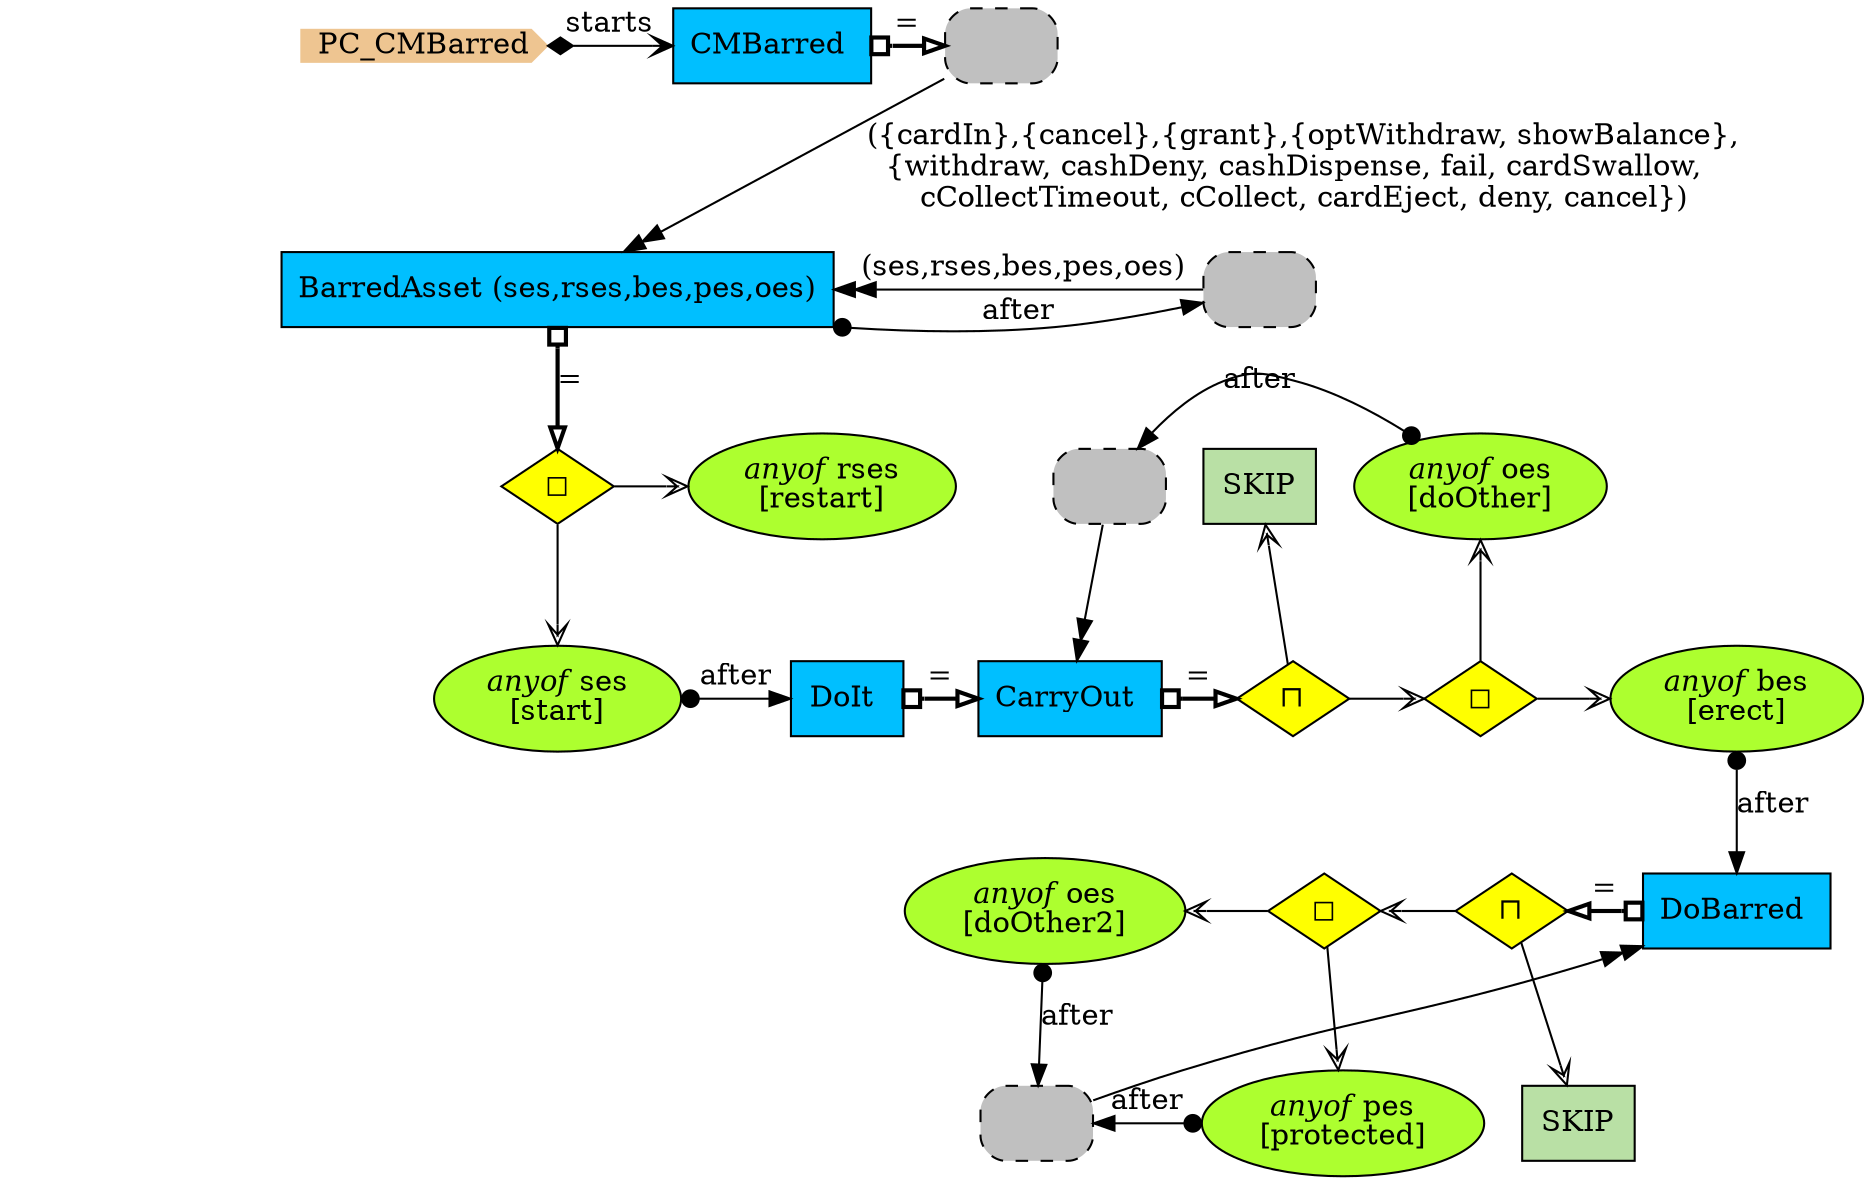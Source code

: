 digraph {
StartN_ [shape = cds,color=burlywood2,style=filled,height=.2,width=.2, label =PC_CMBarred];
RefBarredAsset2 [shape=rectangle,fillcolor=gray,style="rounded,filled,dashed",label=" "];
refDoBarred [shape=rectangle,fillcolor=gray,style="rounded,filled,dashed",label=" "];
protected [shape=ellipse,fillcolor=greenyellow,style = filled,label=<<I>anyof</I> pes<br/>[protected]>];
doOther2 [shape=ellipse,fillcolor=greenyellow,style = filled,label=<<I>anyof</I> oes<br/>[doOther2]>];
SKIP2 [shape=box,fillcolor="#B9E0A5",style = filled,label="SKIP"];
OpDoBarred2 [shape=diamond,fillcolor=yellow,style = filled,label="◻︎"];
OpDoBarred [shape=diamond,fillcolor=yellow,style = filled,label="⊓"];
DoBarred [shape=box,fillcolor=deepskyblue,style = filled,label="DoBarred "];
RefCarryOut [shape=rectangle,fillcolor=gray,style="rounded,filled,dashed",label=" "];
erect [shape=ellipse,fillcolor=greenyellow,style = filled,label=<<I>anyof</I> bes<br/>[erect]>];
doOther [shape=ellipse,fillcolor=greenyellow,style = filled,label=<<I>anyof</I> oes<br/>[doOther]>];
SKIP [shape=box,fillcolor="#B9E0A5",style = filled,label="SKIP"];
OpCarryOut2 [shape=diamond,fillcolor=yellow,style = filled,label="◻︎"];
CarryOut [shape=box,fillcolor=deepskyblue,style = filled,label="CarryOut "];
DoIt [shape=box,fillcolor=deepskyblue,style = filled,label="DoIt "];
OpCarryOut [shape=diamond,fillcolor=yellow,style = filled,label="⊓"];
restart [shape=ellipse,fillcolor=greenyellow,style = filled,label=<<I>anyof</I> rses<br/>[restart]>];
OpBarredAsset [shape=diamond,fillcolor=yellow,style = filled,label="◻︎"];
BarredAsset [shape=box,fillcolor=deepskyblue,style = filled,label="BarredAsset (ses,rses,bes,pes,oes)"];
start [shape=ellipse,fillcolor=greenyellow,style = filled,label=<<I>anyof</I> ses<br/>[start]>];
CMBarred [shape=box,fillcolor=deepskyblue,style = filled,label="CMBarred "];
RefBarredAsset [shape=rectangle,fillcolor=gray,style="rounded,filled,dashed",label=" "];

{rank=min;SStartN_,StartN_,CMBarred,RefBarredAsset}
{rank=same;start,DoIt}
{rank=same;doOther,RefCarryOut}
{rank=same;DoBarred,OpDoBarred,OpDoBarred2,doOther2}
{rank=same;restart,OpBarredAsset,SKIP,doOther}
{rank=same;CarryOut,OpCarryOut,DoIt,OpCarryOut2,erect}
{rank=same;refDoBarred,protected}
{rank=same;RefBarredAsset2,BarredAsset}

RefBarredAsset2->BarredAsset[arrowhead="normalnormal",label=" (ses,rses,bes,pes,oes)"];
refDoBarred->protected[arrowhead=dot,dir=both,label="after"];
doOther2->refDoBarred[arrowtail=dot,dir=both,label="after"];
refDoBarred->DoBarred[arrowhead="normalnormal",label=" "];
OpDoBarred2->protected[arrowhead="vee",fillcolor=white];
doOther2->OpDoBarred2[arrowtail="vee",fillcolor=white,dir=back];
OpDoBarred->SKIP2[arrowhead="vee",fillcolor=white];
OpDoBarred2->OpDoBarred[arrowtail="vee",fillcolor=white,dir=back];
erect->DoBarred[arrowtail=dot,dir=both,label="after"];
RefCarryOut->doOther[arrowhead=dot,dir=both,label="after"];
RefCarryOut->CarryOut[arrowhead="normalnormal",label=" "];
OpCarryOut2->erect[arrowhead="vee",fillcolor=white];
OpCarryOut2->doOther[arrowhead="vee",fillcolor=white];
OpCarryOut->SKIP[arrowhead="vee",fillcolor=white];
OpCarryOut->OpCarryOut2[arrowhead="vee",fillcolor=white];
start->DoIt[arrowtail=dot,dir=both,label="after"];
OpBarredAsset->restart[arrowhead="vee",fillcolor=white];
OpBarredAsset->start[arrowhead="vee",fillcolor=white];
BarredAsset->RefBarredAsset2[arrowtail=dot,dir=both,label="after"];
RefBarredAsset->BarredAsset[arrowhead="normalnormal",label=" ({cardIn},{cancel},{grant},{optWithdraw, showBalance},\n{withdraw, cashDeny, cashDispense, fail, cardSwallow, \n cCollectTimeout, cCollect, cardEject, deny, cancel})"];
StartN_->CMBarred[arrowhead="open",arrowtail=diamond,dir=both,label="starts"];
OpDoBarred->DoBarred[arrowtail="onormal",dir=both,arrowhead=obox,penwidth=2,label="="];
CarryOut->OpCarryOut[arrowhead="onormal",dir=both,arrowtail=obox,penwidth=2,label="="];
DoIt->CarryOut[arrowhead="onormal",dir=both,arrowtail=obox,penwidth=2,label="="];
BarredAsset->OpBarredAsset[arrowhead="onormal",dir=both,arrowtail=obox,penwidth=2,label="="];
CMBarred->RefBarredAsset[arrowhead="onormal",dir=both,arrowtail=obox,penwidth=2,label="="];
SStartN_[style=invis];
SStartN_->StartN_[style=invis];
SStartN_->BarredAsset[style=invis];
}
